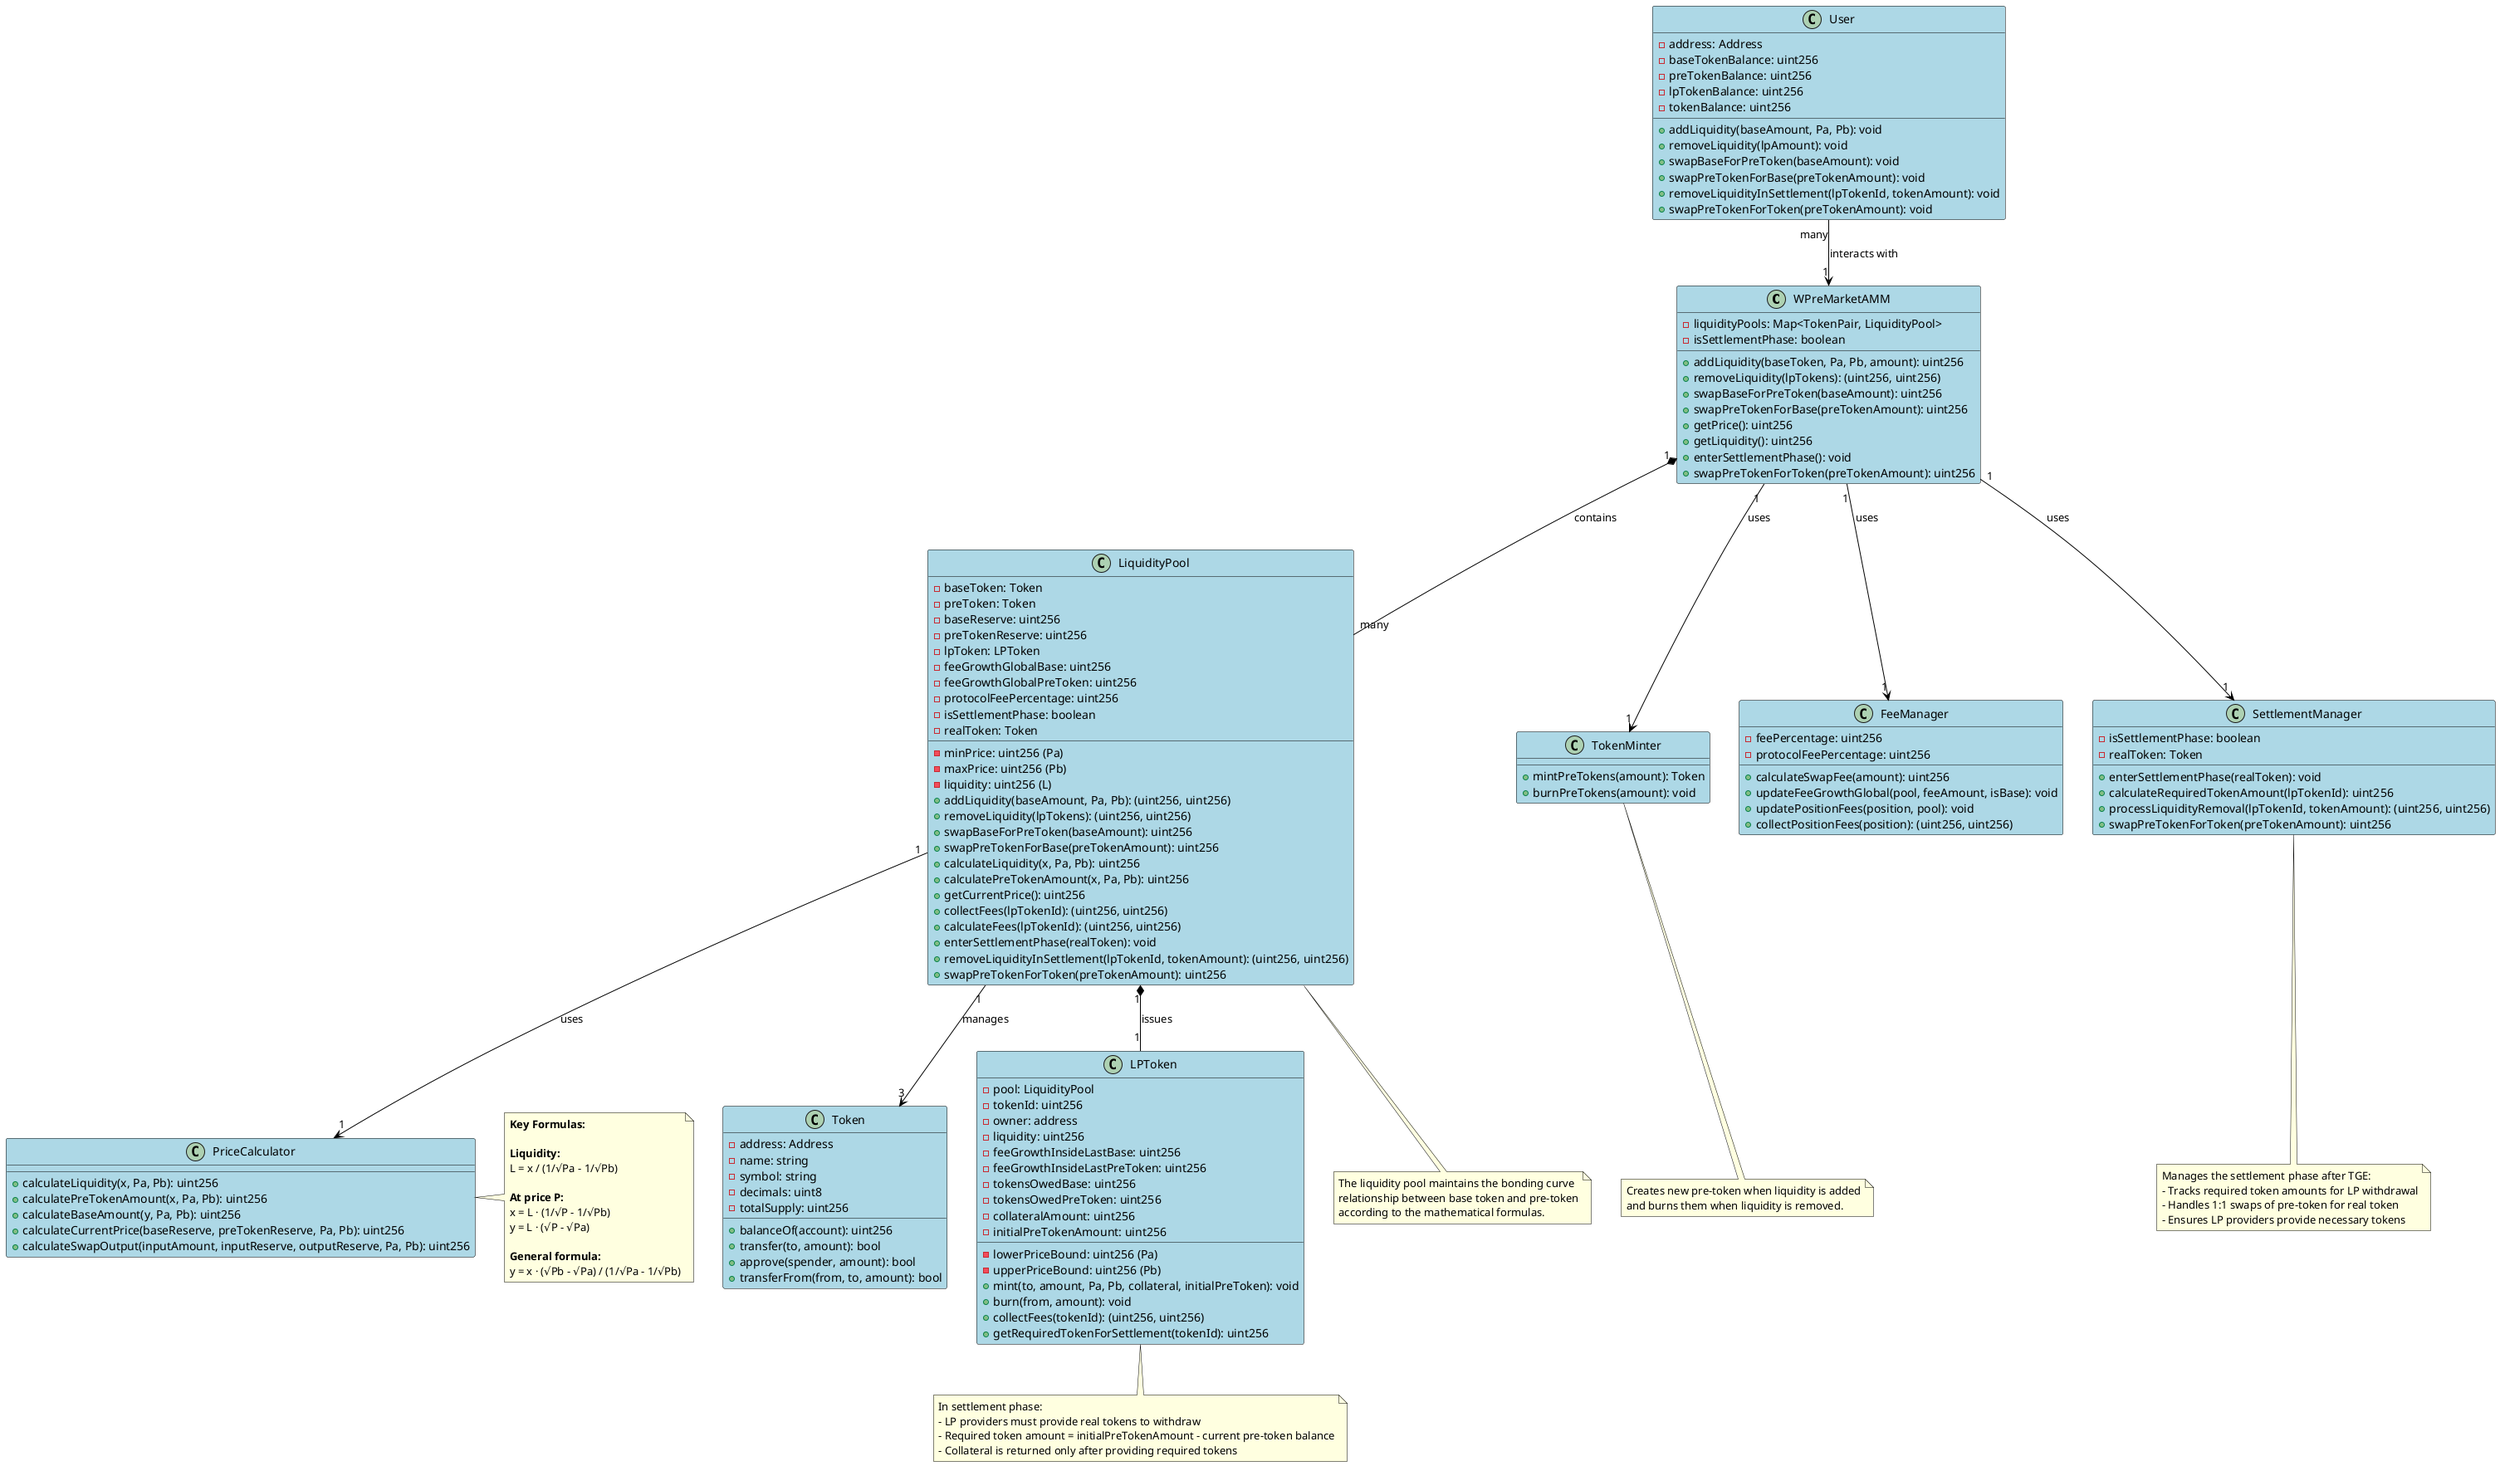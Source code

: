 @startuml W-Pre-market AMM Class Diagram

' Style
skinparam class {
    BackgroundColor LightBlue
    BorderColor Black
    ArrowColor Black
}

skinparam note {
    BackgroundColor LightYellow
    BorderColor Black
}

' Classes
class WPreMarketAMM {
    - liquidityPools: Map<TokenPair, LiquidityPool>
    - isSettlementPhase: boolean
    + addLiquidity(baseToken, Pa, Pb, amount): uint256
    + removeLiquidity(lpTokens): (uint256, uint256)
    + swapBaseForPreToken(baseAmount): uint256
    + swapPreTokenForBase(preTokenAmount): uint256
    + getPrice(): uint256
    + getLiquidity(): uint256
    + enterSettlementPhase(): void
    + swapPreTokenForToken(preTokenAmount): uint256
}

class LiquidityPool {
    - baseToken: Token
    - preToken: Token
    - baseReserve: uint256
    - preTokenReserve: uint256
    - minPrice: uint256 (Pa)
    - maxPrice: uint256 (Pb)
    - liquidity: uint256 (L)
    - lpToken: LPToken
    - feeGrowthGlobalBase: uint256
    - feeGrowthGlobalPreToken: uint256
    - protocolFeePercentage: uint256
    - isSettlementPhase: boolean
    - realToken: Token
    
    + addLiquidity(baseAmount, Pa, Pb): (uint256, uint256)
    + removeLiquidity(lpTokens): (uint256, uint256)
    + swapBaseForPreToken(baseAmount): uint256
    + swapPreTokenForBase(preTokenAmount): uint256
    + calculateLiquidity(x, Pa, Pb): uint256
    + calculatePreTokenAmount(x, Pa, Pb): uint256
    + getCurrentPrice(): uint256
    + collectFees(lpTokenId): (uint256, uint256)
    + calculateFees(lpTokenId): (uint256, uint256)
    + enterSettlementPhase(realToken): void
    + removeLiquidityInSettlement(lpTokenId, tokenAmount): (uint256, uint256)
    + swapPreTokenForToken(preTokenAmount): uint256
}

class PriceCalculator {
    + calculateLiquidity(x, Pa, Pb): uint256
    + calculatePreTokenAmount(x, Pa, Pb): uint256
    + calculateBaseAmount(y, Pa, Pb): uint256
    + calculateCurrentPrice(baseReserve, preTokenReserve, Pa, Pb): uint256
    + calculateSwapOutput(inputAmount, inputReserve, outputReserve, Pa, Pb): uint256
}

class TokenMinter {
    + mintPreTokens(amount): Token
    + burnPreTokens(amount): void
}

class Token {
    - address: Address
    - name: string
    - symbol: string
    - decimals: uint8
    - totalSupply: uint256
    
    + balanceOf(account): uint256
    + transfer(to, amount): bool
    + approve(spender, amount): bool
    + transferFrom(from, to, amount): bool
}

class LPToken {
    - pool: LiquidityPool
    - tokenId: uint256
    - owner: address
    - liquidity: uint256
    - lowerPriceBound: uint256 (Pa)
    - upperPriceBound: uint256 (Pb)
    - feeGrowthInsideLastBase: uint256
    - feeGrowthInsideLastPreToken: uint256
    - tokensOwedBase: uint256
    - tokensOwedPreToken: uint256
    - collateralAmount: uint256
    - initialPreTokenAmount: uint256
    
    + mint(to, amount, Pa, Pb, collateral, initialPreToken): void
    + burn(from, amount): void
    + collectFees(tokenId): (uint256, uint256)
    + getRequiredTokenForSettlement(tokenId): uint256
}

class User {
    - address: Address
    - baseTokenBalance: uint256
    - preTokenBalance: uint256
    - lpTokenBalance: uint256
    - tokenBalance: uint256
    
    + addLiquidity(baseAmount, Pa, Pb): void
    + removeLiquidity(lpAmount): void
    + swapBaseForPreToken(baseAmount): void
    + swapPreTokenForBase(preTokenAmount): void
    + removeLiquidityInSettlement(lpTokenId, tokenAmount): void
    + swapPreTokenForToken(preTokenAmount): void
}

class FeeManager {
    - feePercentage: uint256
    - protocolFeePercentage: uint256
    
    + calculateSwapFee(amount): uint256
    + updateFeeGrowthGlobal(pool, feeAmount, isBase): void
    + updatePositionFees(position, pool): void
    + collectPositionFees(position): (uint256, uint256)
}

class SettlementManager {
    - isSettlementPhase: boolean
    - realToken: Token
    
    + enterSettlementPhase(realToken): void
    + calculateRequiredTokenAmount(lpTokenId): uint256
    + processLiquidityRemoval(lpTokenId, tokenAmount): (uint256, uint256)
    + swapPreTokenForToken(preTokenAmount): uint256
}

' Relationships
WPreMarketAMM "1" *-- "many" LiquidityPool : contains
LiquidityPool "1" *-- "1" LPToken : issues
LiquidityPool "1" --> "1" PriceCalculator : uses
WPreMarketAMM "1" --> "1" TokenMinter : uses
WPreMarketAMM "1" --> "1" FeeManager : uses
WPreMarketAMM "1" --> "1" SettlementManager : uses
User "many" --> "1" WPreMarketAMM : interacts with
LiquidityPool "1" --> "3" Token : manages

' Notes with formulas
note right of PriceCalculator
  <b>Key Formulas:</b>
  
  <b>Liquidity:</b>
  L = x / (1/√Pa - 1/√Pb)
  
  <b>At price P:</b>
  x = L · (1/√P - 1/√Pb)
  y = L · (√P - √Pa)
  
  <b>General formula:</b>
  y = x · (√Pb - √Pa) / (1/√Pa - 1/√Pb)
end note

note bottom of LiquidityPool
  The liquidity pool maintains the bonding curve
  relationship between base token and pre-token
  according to the mathematical formulas.
end note

note bottom of TokenMinter
  Creates new pre-token when liquidity is added
  and burns them when liquidity is removed.
end note

note bottom of SettlementManager
  Manages the settlement phase after TGE:
  - Tracks required token amounts for LP withdrawal
  - Handles 1:1 swaps of pre-token for real token
  - Ensures LP providers provide necessary tokens
end note

note bottom of LPToken
  In settlement phase:
  - LP providers must provide real tokens to withdraw
  - Required token amount = initialPreTokenAmount - current pre-token balance
  - Collateral is returned only after providing required tokens
end note

@enduml 